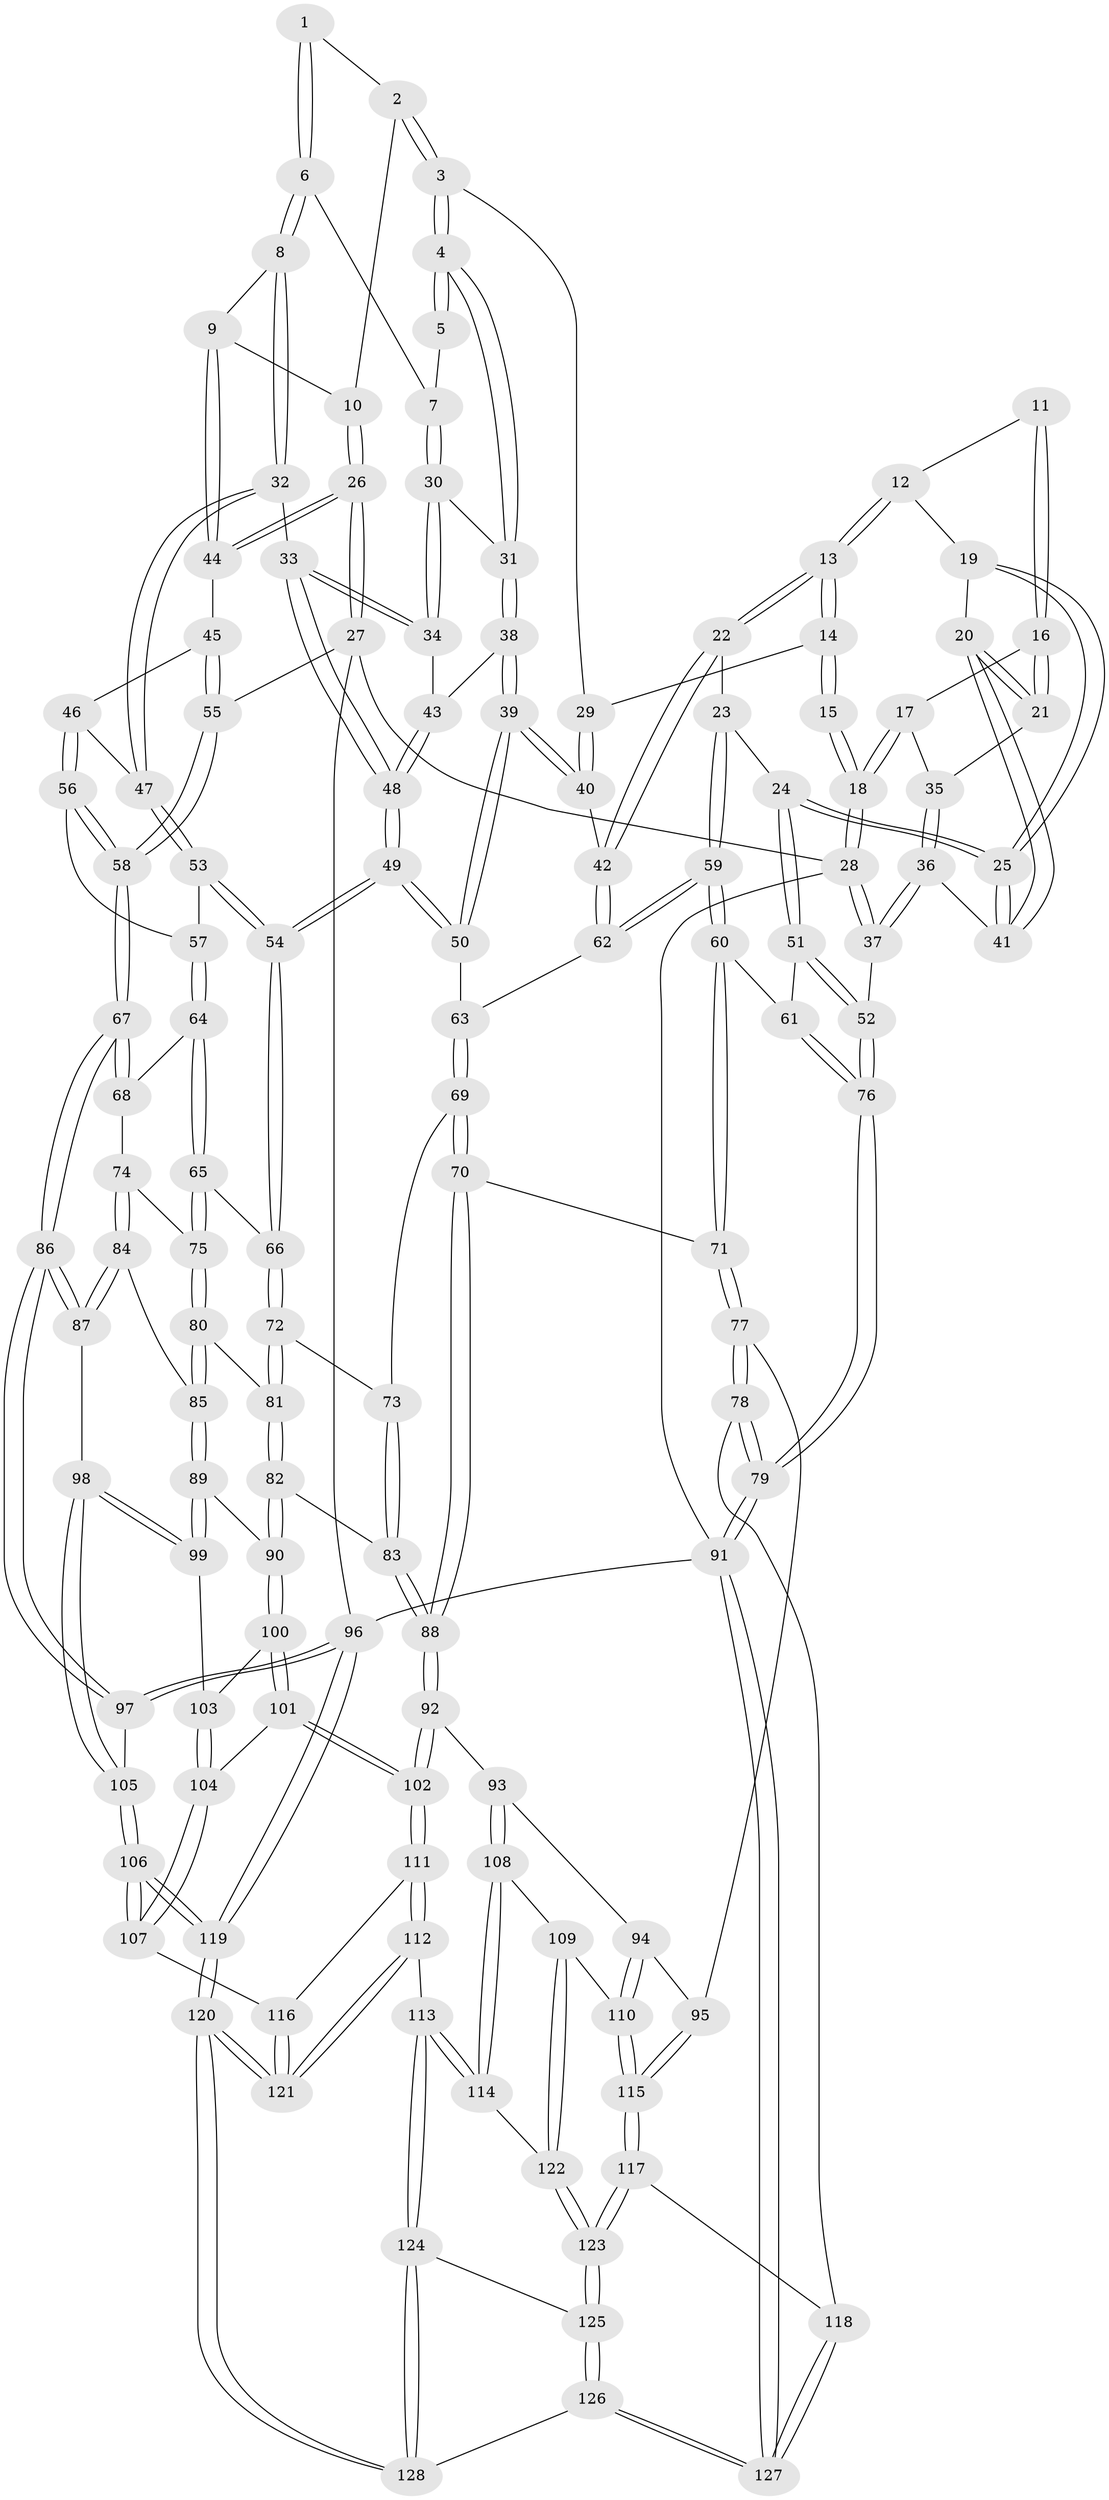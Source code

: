 // Generated by graph-tools (version 1.1) at 2025/27/03/09/25 03:27:10]
// undirected, 128 vertices, 317 edges
graph export_dot {
graph [start="1"]
  node [color=gray90,style=filled];
  1 [pos="+0.7601663680858494+0"];
  2 [pos="+0.7370136868997929+0"];
  3 [pos="+0.45982672601778934+0"];
  4 [pos="+0.530382561148668+0"];
  5 [pos="+0.6749742955651817+0.02553141120430822"];
  6 [pos="+0.7648772071631362+0.01537838790646298"];
  7 [pos="+0.7107629823835215+0.060902522694743055"];
  8 [pos="+0.8126943323099564+0.0639426655434577"];
  9 [pos="+0.874782556414746+0.07989687035898226"];
  10 [pos="+1+0"];
  11 [pos="+0.0949644514978345+0.04781912378014565"];
  12 [pos="+0.19318628057911186+0.003949484384268867"];
  13 [pos="+0.32280024816713077+0"];
  14 [pos="+0.3463207769844805+0"];
  15 [pos="+0.08292567565131993+0"];
  16 [pos="+0.08956281129227057+0.06259892354026668"];
  17 [pos="+0+0"];
  18 [pos="+0+0"];
  19 [pos="+0.1646378001205292+0.04655053772798278"];
  20 [pos="+0.09383742040208672+0.08241743483601816"];
  21 [pos="+0.08892410277953618+0.0738587246889551"];
  22 [pos="+0.2915596534160561+0.13414759606403887"];
  23 [pos="+0.2149560711680125+0.198858883045164"];
  24 [pos="+0.15243016898114323+0.1940642353450501"];
  25 [pos="+0.14696326064183493+0.18537168374752053"];
  26 [pos="+1+0"];
  27 [pos="+1+0"];
  28 [pos="+0+0"];
  29 [pos="+0.40256663666403864+0"];
  30 [pos="+0.6925384096658111+0.106892343421731"];
  31 [pos="+0.5394266042859676+0"];
  32 [pos="+0.7332170971899316+0.14393823522080154"];
  33 [pos="+0.6972268152457789+0.1226254052252271"];
  34 [pos="+0.6932912533089076+0.115862044871028"];
  35 [pos="+0.04008439236298208+0.0600706446436801"];
  36 [pos="+0.01447761501801522+0.12850851626041726"];
  37 [pos="+0+0.2059810203904786"];
  38 [pos="+0.552940720958911+0.09629045217375805"];
  39 [pos="+0.4979735038874149+0.23010563041824847"];
  40 [pos="+0.4535663004714767+0.22204191677643043"];
  41 [pos="+0.09518888244559193+0.13340375223032808"];
  42 [pos="+0.42722695048254217+0.22479237052178558"];
  43 [pos="+0.6050142631341653+0.11912784626992858"];
  44 [pos="+0.9013108521456713+0.15018091377907775"];
  45 [pos="+0.9016094231127327+0.15108108867008824"];
  46 [pos="+0.8985839886706902+0.15519922685790893"];
  47 [pos="+0.7466051908522465+0.16898458806113337"];
  48 [pos="+0.6357807775855794+0.1957484360442177"];
  49 [pos="+0.5947108701252322+0.31344663502769804"];
  50 [pos="+0.5642616829492663+0.2937170987280748"];
  51 [pos="+0.09546218607069785+0.2481138510000625"];
  52 [pos="+0+0.33620910340397503"];
  53 [pos="+0.7364405669192228+0.2697509431531463"];
  54 [pos="+0.6083794777736271+0.32937943293408545"];
  55 [pos="+1+0.18637524285670914"];
  56 [pos="+0.8614709320976289+0.28298153039383855"];
  57 [pos="+0.8421047471938948+0.2945231766780451"];
  58 [pos="+1+0.4046283695853896"];
  59 [pos="+0.26185157198825565+0.3347682292413652"];
  60 [pos="+0.2412219622020451+0.39988821022651727"];
  61 [pos="+0.17150543751257635+0.40299178788229706"];
  62 [pos="+0.3746886272868362+0.29332706276003634"];
  63 [pos="+0.40668675689665745+0.3811788649087038"];
  64 [pos="+0.8411526629958426+0.30622798969907283"];
  65 [pos="+0.7956820951526917+0.4493164135062719"];
  66 [pos="+0.6097722193149209+0.34948327342348523"];
  67 [pos="+1+0.4175810406691951"];
  68 [pos="+0.9139629636816206+0.4257819321085743"];
  69 [pos="+0.38772633791446276+0.47520367317614637"];
  70 [pos="+0.34958769777875043+0.5097933287724897"];
  71 [pos="+0.30431913431948565+0.48291734087573446"];
  72 [pos="+0.5872120107830866+0.4124573801483341"];
  73 [pos="+0.5457828168560599+0.4282908337416727"];
  74 [pos="+0.8115862097115168+0.4739999829781652"];
  75 [pos="+0.8035619936821174+0.46612391038718515"];
  76 [pos="+0+0.5573394731643543"];
  77 [pos="+0.025452337880206375+0.6522859257246364"];
  78 [pos="+0+0.6435748112369887"];
  79 [pos="+0+0.6322877729012628"];
  80 [pos="+0.6580345197958452+0.5313766854886719"];
  81 [pos="+0.6113224495828862+0.5102199297111838"];
  82 [pos="+0.5640158115812756+0.5853242613364475"];
  83 [pos="+0.46417987276437045+0.5984609044612046"];
  84 [pos="+0.8132014959996086+0.4790635265156339"];
  85 [pos="+0.7213702061542262+0.6094413166134977"];
  86 [pos="+1+0.5258491905279361"];
  87 [pos="+0.8924470688514453+0.5824066837344896"];
  88 [pos="+0.3789748027566018+0.6171013093261831"];
  89 [pos="+0.7228017251632474+0.6154028414402185"];
  90 [pos="+0.6114722445936135+0.6861965261983923"];
  91 [pos="+0+1"];
  92 [pos="+0.3782598929366364+0.6200547749787945"];
  93 [pos="+0.3546769184209113+0.6643100986019048"];
  94 [pos="+0.2251900959480188+0.7006754683583796"];
  95 [pos="+0.14853881843064096+0.6896516323146948"];
  96 [pos="+1+1"];
  97 [pos="+1+0.5893755799490892"];
  98 [pos="+0.8309857619290961+0.6787889829831735"];
  99 [pos="+0.807194657319756+0.6799516045850206"];
  100 [pos="+0.6099350624701976+0.6956469991573137"];
  101 [pos="+0.5983126270302183+0.7283927284268245"];
  102 [pos="+0.5880887239931687+0.7407634672425321"];
  103 [pos="+0.773971750004501+0.7132386068753352"];
  104 [pos="+0.7383651141595847+0.7670973754450119"];
  105 [pos="+0.8844764500402511+0.747029671267118"];
  106 [pos="+0.9191806659388394+0.9048052565157648"];
  107 [pos="+0.7374949664439018+0.7908815002476899"];
  108 [pos="+0.38198641869500427+0.747582877690724"];
  109 [pos="+0.2683166119208241+0.8412379083614017"];
  110 [pos="+0.24163450341882986+0.8201272081035844"];
  111 [pos="+0.5696540500736881+0.8028598643522497"];
  112 [pos="+0.5594475034469796+0.8162793923291985"];
  113 [pos="+0.4622714286633523+0.8481782970459357"];
  114 [pos="+0.4084113631855271+0.7912385055829128"];
  115 [pos="+0.18421177755973178+0.8535385514443526"];
  116 [pos="+0.7090315382078771+0.8301114930494836"];
  117 [pos="+0.1625665045587536+0.8844206252886956"];
  118 [pos="+0.12401040542398092+0.8878585962494517"];
  119 [pos="+1+1"];
  120 [pos="+0.7769240397591426+1"];
  121 [pos="+0.7491091921268855+1"];
  122 [pos="+0.28465680413161415+0.8846998898137571"];
  123 [pos="+0.2833669751970108+0.9692231054980054"];
  124 [pos="+0.4597905554155526+0.8571056920905159"];
  125 [pos="+0.31497787454437376+1"];
  126 [pos="+0.30234231603981787+1"];
  127 [pos="+0+1"];
  128 [pos="+0.6397273634272442+1"];
  1 -- 2;
  1 -- 6;
  1 -- 6;
  2 -- 3;
  2 -- 3;
  2 -- 10;
  3 -- 4;
  3 -- 4;
  3 -- 29;
  4 -- 5;
  4 -- 5;
  4 -- 31;
  4 -- 31;
  5 -- 7;
  6 -- 7;
  6 -- 8;
  6 -- 8;
  7 -- 30;
  7 -- 30;
  8 -- 9;
  8 -- 32;
  8 -- 32;
  9 -- 10;
  9 -- 44;
  9 -- 44;
  10 -- 26;
  10 -- 26;
  11 -- 12;
  11 -- 16;
  11 -- 16;
  12 -- 13;
  12 -- 13;
  12 -- 19;
  13 -- 14;
  13 -- 14;
  13 -- 22;
  13 -- 22;
  14 -- 15;
  14 -- 15;
  14 -- 29;
  15 -- 18;
  15 -- 18;
  16 -- 17;
  16 -- 21;
  16 -- 21;
  17 -- 18;
  17 -- 18;
  17 -- 35;
  18 -- 28;
  18 -- 28;
  19 -- 20;
  19 -- 25;
  19 -- 25;
  20 -- 21;
  20 -- 21;
  20 -- 41;
  20 -- 41;
  21 -- 35;
  22 -- 23;
  22 -- 42;
  22 -- 42;
  23 -- 24;
  23 -- 59;
  23 -- 59;
  24 -- 25;
  24 -- 25;
  24 -- 51;
  24 -- 51;
  25 -- 41;
  25 -- 41;
  26 -- 27;
  26 -- 27;
  26 -- 44;
  26 -- 44;
  27 -- 28;
  27 -- 55;
  27 -- 96;
  28 -- 37;
  28 -- 37;
  28 -- 91;
  29 -- 40;
  29 -- 40;
  30 -- 31;
  30 -- 34;
  30 -- 34;
  31 -- 38;
  31 -- 38;
  32 -- 33;
  32 -- 47;
  32 -- 47;
  33 -- 34;
  33 -- 34;
  33 -- 48;
  33 -- 48;
  34 -- 43;
  35 -- 36;
  35 -- 36;
  36 -- 37;
  36 -- 37;
  36 -- 41;
  37 -- 52;
  38 -- 39;
  38 -- 39;
  38 -- 43;
  39 -- 40;
  39 -- 40;
  39 -- 50;
  39 -- 50;
  40 -- 42;
  42 -- 62;
  42 -- 62;
  43 -- 48;
  43 -- 48;
  44 -- 45;
  45 -- 46;
  45 -- 55;
  45 -- 55;
  46 -- 47;
  46 -- 56;
  46 -- 56;
  47 -- 53;
  47 -- 53;
  48 -- 49;
  48 -- 49;
  49 -- 50;
  49 -- 50;
  49 -- 54;
  49 -- 54;
  50 -- 63;
  51 -- 52;
  51 -- 52;
  51 -- 61;
  52 -- 76;
  52 -- 76;
  53 -- 54;
  53 -- 54;
  53 -- 57;
  54 -- 66;
  54 -- 66;
  55 -- 58;
  55 -- 58;
  56 -- 57;
  56 -- 58;
  56 -- 58;
  57 -- 64;
  57 -- 64;
  58 -- 67;
  58 -- 67;
  59 -- 60;
  59 -- 60;
  59 -- 62;
  59 -- 62;
  60 -- 61;
  60 -- 71;
  60 -- 71;
  61 -- 76;
  61 -- 76;
  62 -- 63;
  63 -- 69;
  63 -- 69;
  64 -- 65;
  64 -- 65;
  64 -- 68;
  65 -- 66;
  65 -- 75;
  65 -- 75;
  66 -- 72;
  66 -- 72;
  67 -- 68;
  67 -- 68;
  67 -- 86;
  67 -- 86;
  68 -- 74;
  69 -- 70;
  69 -- 70;
  69 -- 73;
  70 -- 71;
  70 -- 88;
  70 -- 88;
  71 -- 77;
  71 -- 77;
  72 -- 73;
  72 -- 81;
  72 -- 81;
  73 -- 83;
  73 -- 83;
  74 -- 75;
  74 -- 84;
  74 -- 84;
  75 -- 80;
  75 -- 80;
  76 -- 79;
  76 -- 79;
  77 -- 78;
  77 -- 78;
  77 -- 95;
  78 -- 79;
  78 -- 79;
  78 -- 118;
  79 -- 91;
  79 -- 91;
  80 -- 81;
  80 -- 85;
  80 -- 85;
  81 -- 82;
  81 -- 82;
  82 -- 83;
  82 -- 90;
  82 -- 90;
  83 -- 88;
  83 -- 88;
  84 -- 85;
  84 -- 87;
  84 -- 87;
  85 -- 89;
  85 -- 89;
  86 -- 87;
  86 -- 87;
  86 -- 97;
  86 -- 97;
  87 -- 98;
  88 -- 92;
  88 -- 92;
  89 -- 90;
  89 -- 99;
  89 -- 99;
  90 -- 100;
  90 -- 100;
  91 -- 127;
  91 -- 127;
  91 -- 96;
  92 -- 93;
  92 -- 102;
  92 -- 102;
  93 -- 94;
  93 -- 108;
  93 -- 108;
  94 -- 95;
  94 -- 110;
  94 -- 110;
  95 -- 115;
  95 -- 115;
  96 -- 97;
  96 -- 97;
  96 -- 119;
  96 -- 119;
  97 -- 105;
  98 -- 99;
  98 -- 99;
  98 -- 105;
  98 -- 105;
  99 -- 103;
  100 -- 101;
  100 -- 101;
  100 -- 103;
  101 -- 102;
  101 -- 102;
  101 -- 104;
  102 -- 111;
  102 -- 111;
  103 -- 104;
  103 -- 104;
  104 -- 107;
  104 -- 107;
  105 -- 106;
  105 -- 106;
  106 -- 107;
  106 -- 107;
  106 -- 119;
  106 -- 119;
  107 -- 116;
  108 -- 109;
  108 -- 114;
  108 -- 114;
  109 -- 110;
  109 -- 122;
  109 -- 122;
  110 -- 115;
  110 -- 115;
  111 -- 112;
  111 -- 112;
  111 -- 116;
  112 -- 113;
  112 -- 121;
  112 -- 121;
  113 -- 114;
  113 -- 114;
  113 -- 124;
  113 -- 124;
  114 -- 122;
  115 -- 117;
  115 -- 117;
  116 -- 121;
  116 -- 121;
  117 -- 118;
  117 -- 123;
  117 -- 123;
  118 -- 127;
  118 -- 127;
  119 -- 120;
  119 -- 120;
  120 -- 121;
  120 -- 121;
  120 -- 128;
  120 -- 128;
  122 -- 123;
  122 -- 123;
  123 -- 125;
  123 -- 125;
  124 -- 125;
  124 -- 128;
  124 -- 128;
  125 -- 126;
  125 -- 126;
  126 -- 127;
  126 -- 127;
  126 -- 128;
}
